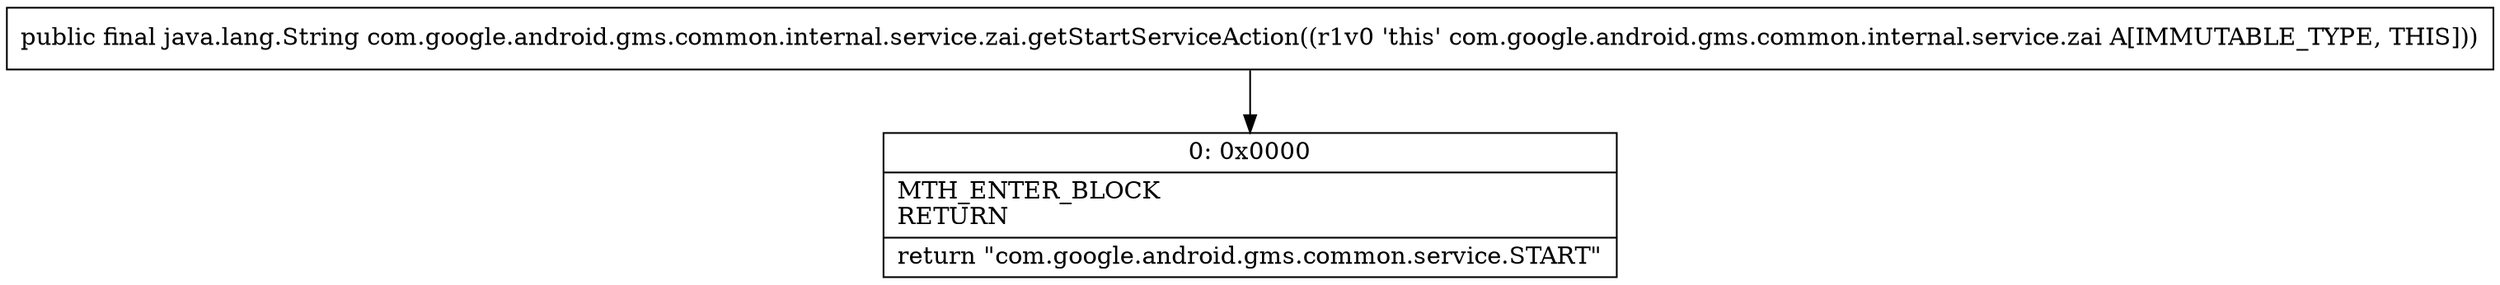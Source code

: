 digraph "CFG forcom.google.android.gms.common.internal.service.zai.getStartServiceAction()Ljava\/lang\/String;" {
Node_0 [shape=record,label="{0\:\ 0x0000|MTH_ENTER_BLOCK\lRETURN\l|return \"com.google.android.gms.common.service.START\"\l}"];
MethodNode[shape=record,label="{public final java.lang.String com.google.android.gms.common.internal.service.zai.getStartServiceAction((r1v0 'this' com.google.android.gms.common.internal.service.zai A[IMMUTABLE_TYPE, THIS])) }"];
MethodNode -> Node_0;
}

